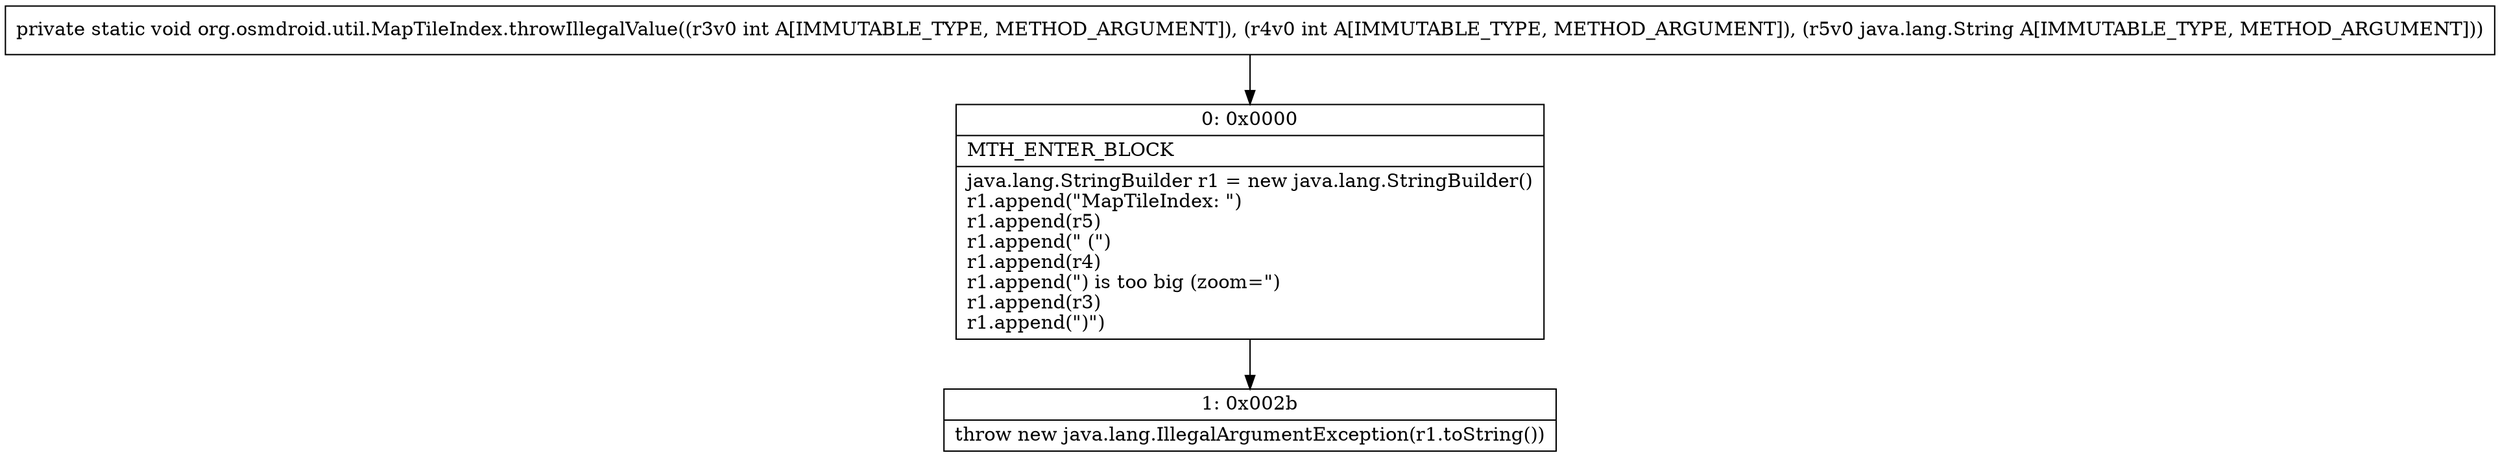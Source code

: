 digraph "CFG fororg.osmdroid.util.MapTileIndex.throwIllegalValue(IILjava\/lang\/String;)V" {
Node_0 [shape=record,label="{0\:\ 0x0000|MTH_ENTER_BLOCK\l|java.lang.StringBuilder r1 = new java.lang.StringBuilder()\lr1.append(\"MapTileIndex: \")\lr1.append(r5)\lr1.append(\" (\")\lr1.append(r4)\lr1.append(\") is too big (zoom=\")\lr1.append(r3)\lr1.append(\")\")\l}"];
Node_1 [shape=record,label="{1\:\ 0x002b|throw new java.lang.IllegalArgumentException(r1.toString())\l}"];
MethodNode[shape=record,label="{private static void org.osmdroid.util.MapTileIndex.throwIllegalValue((r3v0 int A[IMMUTABLE_TYPE, METHOD_ARGUMENT]), (r4v0 int A[IMMUTABLE_TYPE, METHOD_ARGUMENT]), (r5v0 java.lang.String A[IMMUTABLE_TYPE, METHOD_ARGUMENT])) }"];
MethodNode -> Node_0;
Node_0 -> Node_1;
}

